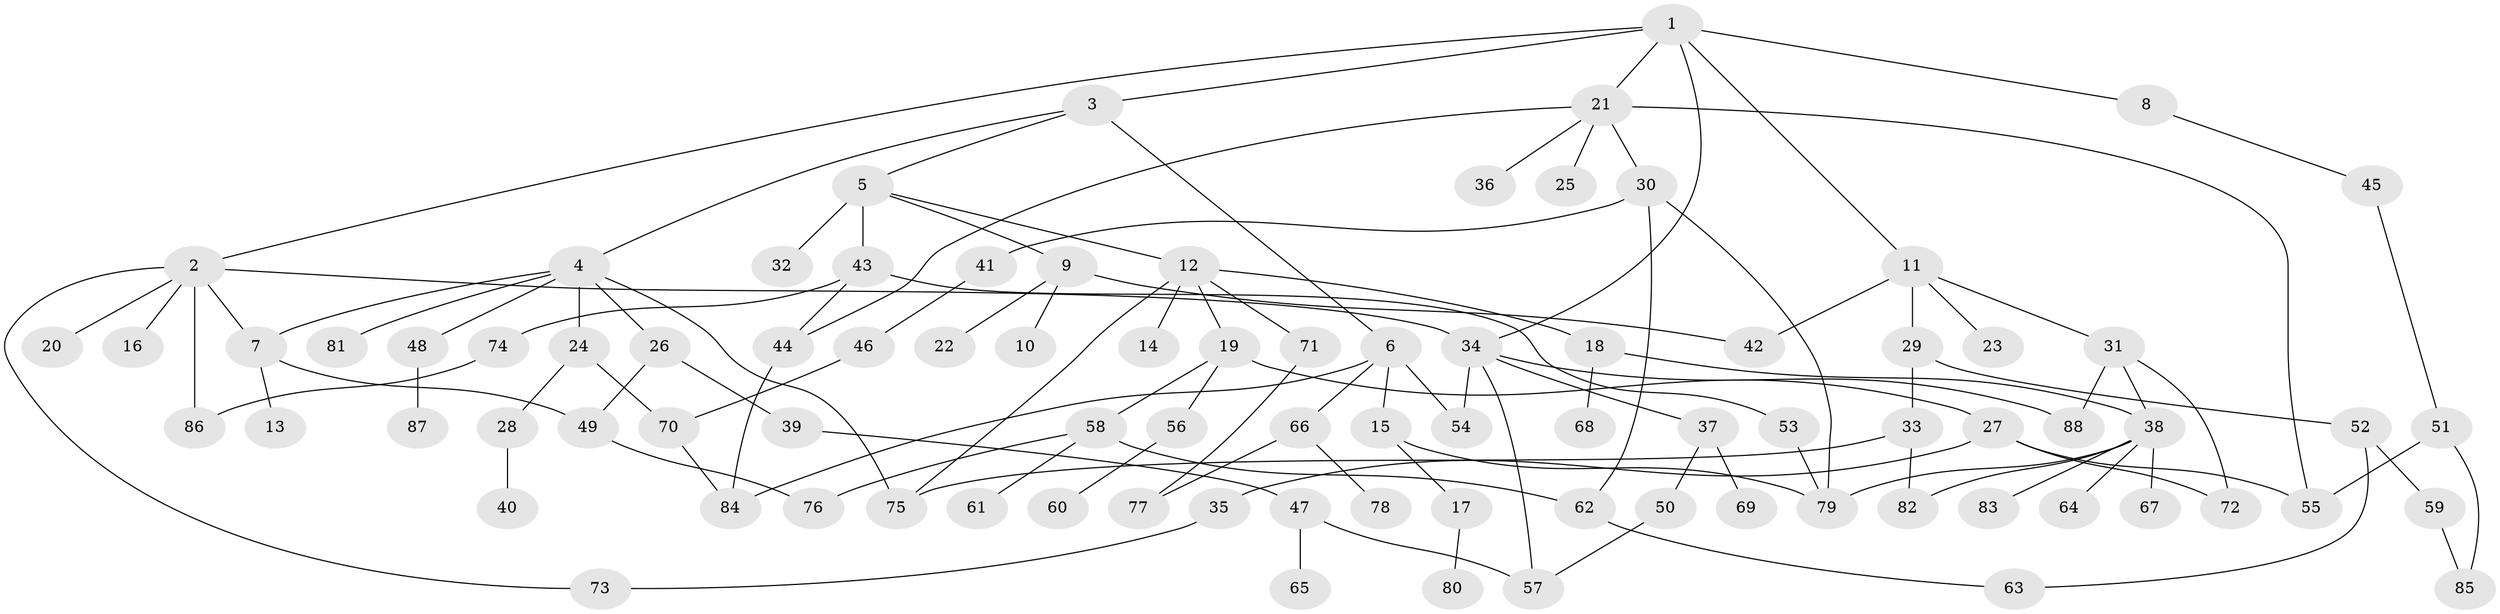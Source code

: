 // coarse degree distribution, {10: 0.037037037037037035, 5: 0.18518518518518517, 7: 0.07407407407407407, 4: 0.14814814814814814, 2: 0.2222222222222222, 1: 0.14814814814814814, 6: 0.07407407407407407, 3: 0.1111111111111111}
// Generated by graph-tools (version 1.1) at 2025/48/03/04/25 22:48:38]
// undirected, 88 vertices, 116 edges
graph export_dot {
  node [color=gray90,style=filled];
  1;
  2;
  3;
  4;
  5;
  6;
  7;
  8;
  9;
  10;
  11;
  12;
  13;
  14;
  15;
  16;
  17;
  18;
  19;
  20;
  21;
  22;
  23;
  24;
  25;
  26;
  27;
  28;
  29;
  30;
  31;
  32;
  33;
  34;
  35;
  36;
  37;
  38;
  39;
  40;
  41;
  42;
  43;
  44;
  45;
  46;
  47;
  48;
  49;
  50;
  51;
  52;
  53;
  54;
  55;
  56;
  57;
  58;
  59;
  60;
  61;
  62;
  63;
  64;
  65;
  66;
  67;
  68;
  69;
  70;
  71;
  72;
  73;
  74;
  75;
  76;
  77;
  78;
  79;
  80;
  81;
  82;
  83;
  84;
  85;
  86;
  87;
  88;
  1 -- 2;
  1 -- 3;
  1 -- 8;
  1 -- 11;
  1 -- 21;
  1 -- 34;
  2 -- 7;
  2 -- 16;
  2 -- 20;
  2 -- 34;
  2 -- 73;
  2 -- 86;
  3 -- 4;
  3 -- 5;
  3 -- 6;
  4 -- 24;
  4 -- 26;
  4 -- 48;
  4 -- 81;
  4 -- 75;
  4 -- 7;
  5 -- 9;
  5 -- 12;
  5 -- 32;
  5 -- 43;
  6 -- 15;
  6 -- 66;
  6 -- 54;
  6 -- 84;
  7 -- 13;
  7 -- 49;
  8 -- 45;
  9 -- 10;
  9 -- 22;
  9 -- 42;
  11 -- 23;
  11 -- 29;
  11 -- 31;
  11 -- 42;
  12 -- 14;
  12 -- 18;
  12 -- 19;
  12 -- 71;
  12 -- 75;
  15 -- 17;
  15 -- 79;
  17 -- 80;
  18 -- 68;
  18 -- 38;
  19 -- 27;
  19 -- 56;
  19 -- 58;
  21 -- 25;
  21 -- 30;
  21 -- 36;
  21 -- 44;
  21 -- 55;
  24 -- 28;
  24 -- 70;
  26 -- 39;
  26 -- 49;
  27 -- 35;
  27 -- 55;
  27 -- 72;
  28 -- 40;
  29 -- 33;
  29 -- 52;
  30 -- 41;
  30 -- 62;
  30 -- 79;
  31 -- 38;
  31 -- 72;
  31 -- 88;
  33 -- 82;
  33 -- 75;
  34 -- 37;
  34 -- 54;
  34 -- 57;
  34 -- 88;
  35 -- 73;
  37 -- 50;
  37 -- 69;
  38 -- 64;
  38 -- 67;
  38 -- 79;
  38 -- 83;
  38 -- 82;
  39 -- 47;
  41 -- 46;
  43 -- 53;
  43 -- 74;
  43 -- 44;
  44 -- 84;
  45 -- 51;
  46 -- 70;
  47 -- 65;
  47 -- 57;
  48 -- 87;
  49 -- 76;
  50 -- 57;
  51 -- 55;
  51 -- 85;
  52 -- 59;
  52 -- 63;
  53 -- 79;
  56 -- 60;
  58 -- 61;
  58 -- 62;
  58 -- 76;
  59 -- 85;
  62 -- 63;
  66 -- 78;
  66 -- 77;
  70 -- 84;
  71 -- 77;
  74 -- 86;
}
